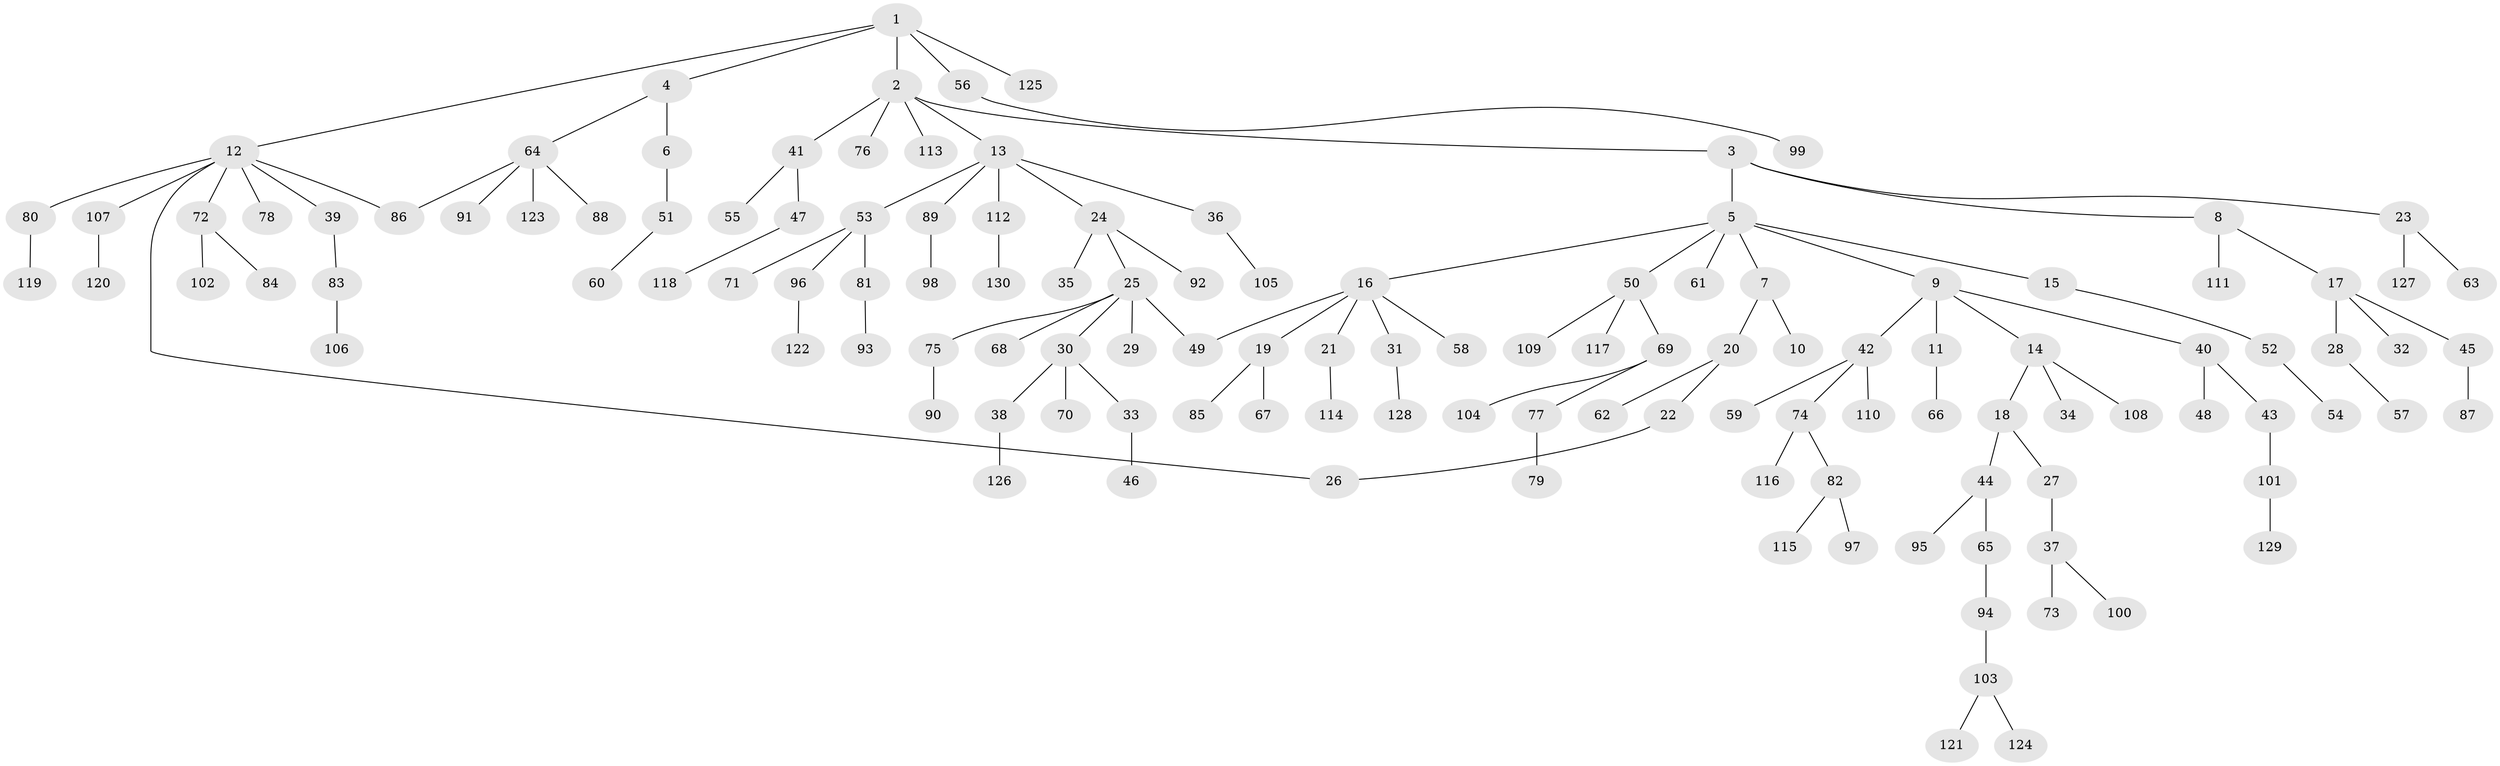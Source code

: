 // Generated by graph-tools (version 1.1) at 2025/25/03/09/25 03:25:29]
// undirected, 130 vertices, 132 edges
graph export_dot {
graph [start="1"]
  node [color=gray90,style=filled];
  1;
  2;
  3;
  4;
  5;
  6;
  7;
  8;
  9;
  10;
  11;
  12;
  13;
  14;
  15;
  16;
  17;
  18;
  19;
  20;
  21;
  22;
  23;
  24;
  25;
  26;
  27;
  28;
  29;
  30;
  31;
  32;
  33;
  34;
  35;
  36;
  37;
  38;
  39;
  40;
  41;
  42;
  43;
  44;
  45;
  46;
  47;
  48;
  49;
  50;
  51;
  52;
  53;
  54;
  55;
  56;
  57;
  58;
  59;
  60;
  61;
  62;
  63;
  64;
  65;
  66;
  67;
  68;
  69;
  70;
  71;
  72;
  73;
  74;
  75;
  76;
  77;
  78;
  79;
  80;
  81;
  82;
  83;
  84;
  85;
  86;
  87;
  88;
  89;
  90;
  91;
  92;
  93;
  94;
  95;
  96;
  97;
  98;
  99;
  100;
  101;
  102;
  103;
  104;
  105;
  106;
  107;
  108;
  109;
  110;
  111;
  112;
  113;
  114;
  115;
  116;
  117;
  118;
  119;
  120;
  121;
  122;
  123;
  124;
  125;
  126;
  127;
  128;
  129;
  130;
  1 -- 2;
  1 -- 4;
  1 -- 12;
  1 -- 56;
  1 -- 125;
  2 -- 3;
  2 -- 13;
  2 -- 41;
  2 -- 76;
  2 -- 113;
  3 -- 5;
  3 -- 8;
  3 -- 23;
  4 -- 6;
  4 -- 64;
  5 -- 7;
  5 -- 9;
  5 -- 15;
  5 -- 16;
  5 -- 50;
  5 -- 61;
  6 -- 51;
  7 -- 10;
  7 -- 20;
  8 -- 17;
  8 -- 111;
  9 -- 11;
  9 -- 14;
  9 -- 40;
  9 -- 42;
  11 -- 66;
  12 -- 39;
  12 -- 72;
  12 -- 78;
  12 -- 80;
  12 -- 107;
  12 -- 86;
  12 -- 26;
  13 -- 24;
  13 -- 36;
  13 -- 53;
  13 -- 89;
  13 -- 112;
  14 -- 18;
  14 -- 34;
  14 -- 108;
  15 -- 52;
  16 -- 19;
  16 -- 21;
  16 -- 31;
  16 -- 49;
  16 -- 58;
  17 -- 28;
  17 -- 32;
  17 -- 45;
  18 -- 27;
  18 -- 44;
  19 -- 67;
  19 -- 85;
  20 -- 22;
  20 -- 62;
  21 -- 114;
  22 -- 26;
  23 -- 63;
  23 -- 127;
  24 -- 25;
  24 -- 35;
  24 -- 92;
  25 -- 29;
  25 -- 30;
  25 -- 68;
  25 -- 75;
  25 -- 49;
  27 -- 37;
  28 -- 57;
  30 -- 33;
  30 -- 38;
  30 -- 70;
  31 -- 128;
  33 -- 46;
  36 -- 105;
  37 -- 73;
  37 -- 100;
  38 -- 126;
  39 -- 83;
  40 -- 43;
  40 -- 48;
  41 -- 47;
  41 -- 55;
  42 -- 59;
  42 -- 74;
  42 -- 110;
  43 -- 101;
  44 -- 65;
  44 -- 95;
  45 -- 87;
  47 -- 118;
  50 -- 69;
  50 -- 109;
  50 -- 117;
  51 -- 60;
  52 -- 54;
  53 -- 71;
  53 -- 81;
  53 -- 96;
  56 -- 99;
  64 -- 86;
  64 -- 88;
  64 -- 91;
  64 -- 123;
  65 -- 94;
  69 -- 77;
  69 -- 104;
  72 -- 84;
  72 -- 102;
  74 -- 82;
  74 -- 116;
  75 -- 90;
  77 -- 79;
  80 -- 119;
  81 -- 93;
  82 -- 97;
  82 -- 115;
  83 -- 106;
  89 -- 98;
  94 -- 103;
  96 -- 122;
  101 -- 129;
  103 -- 121;
  103 -- 124;
  107 -- 120;
  112 -- 130;
}
